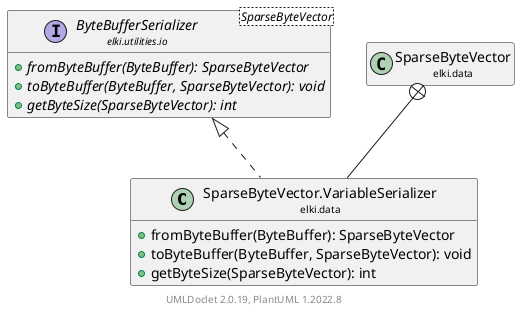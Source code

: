 @startuml
    remove .*\.(Instance|Par|Parameterizer|Factory)$
    set namespaceSeparator none
    hide empty fields
    hide empty methods

    class "<size:14>SparseByteVector.VariableSerializer\n<size:10>elki.data" as elki.data.SparseByteVector.VariableSerializer [[SparseByteVector.VariableSerializer.html]] {
        +fromByteBuffer(ByteBuffer): SparseByteVector
        +toByteBuffer(ByteBuffer, SparseByteVector): void
        +getByteSize(SparseByteVector): int
    }

    interface "<size:14>ByteBufferSerializer\n<size:10>elki.utilities.io" as elki.utilities.io.ByteBufferSerializer<SparseByteVector> [[../utilities/io/ByteBufferSerializer.html]] {
        {abstract} +fromByteBuffer(ByteBuffer): SparseByteVector
        {abstract} +toByteBuffer(ByteBuffer, SparseByteVector): void
        {abstract} +getByteSize(SparseByteVector): int
    }
    class "<size:14>SparseByteVector\n<size:10>elki.data" as elki.data.SparseByteVector [[SparseByteVector.html]]

    elki.utilities.io.ByteBufferSerializer <|.. elki.data.SparseByteVector.VariableSerializer
    elki.data.SparseByteVector +-- elki.data.SparseByteVector.VariableSerializer

    center footer UMLDoclet 2.0.19, PlantUML 1.2022.8
@enduml
